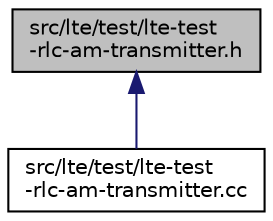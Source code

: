 digraph "src/lte/test/lte-test-rlc-am-transmitter.h"
{
 // LATEX_PDF_SIZE
  edge [fontname="Helvetica",fontsize="10",labelfontname="Helvetica",labelfontsize="10"];
  node [fontname="Helvetica",fontsize="10",shape=record];
  Node1 [label="src/lte/test/lte-test\l-rlc-am-transmitter.h",height=0.2,width=0.4,color="black", fillcolor="grey75", style="filled", fontcolor="black",tooltip=" "];
  Node1 -> Node2 [dir="back",color="midnightblue",fontsize="10",style="solid",fontname="Helvetica"];
  Node2 [label="src/lte/test/lte-test\l-rlc-am-transmitter.cc",height=0.2,width=0.4,color="black", fillcolor="white", style="filled",URL="$lte-test-rlc-am-transmitter_8cc.html",tooltip=" "];
}
